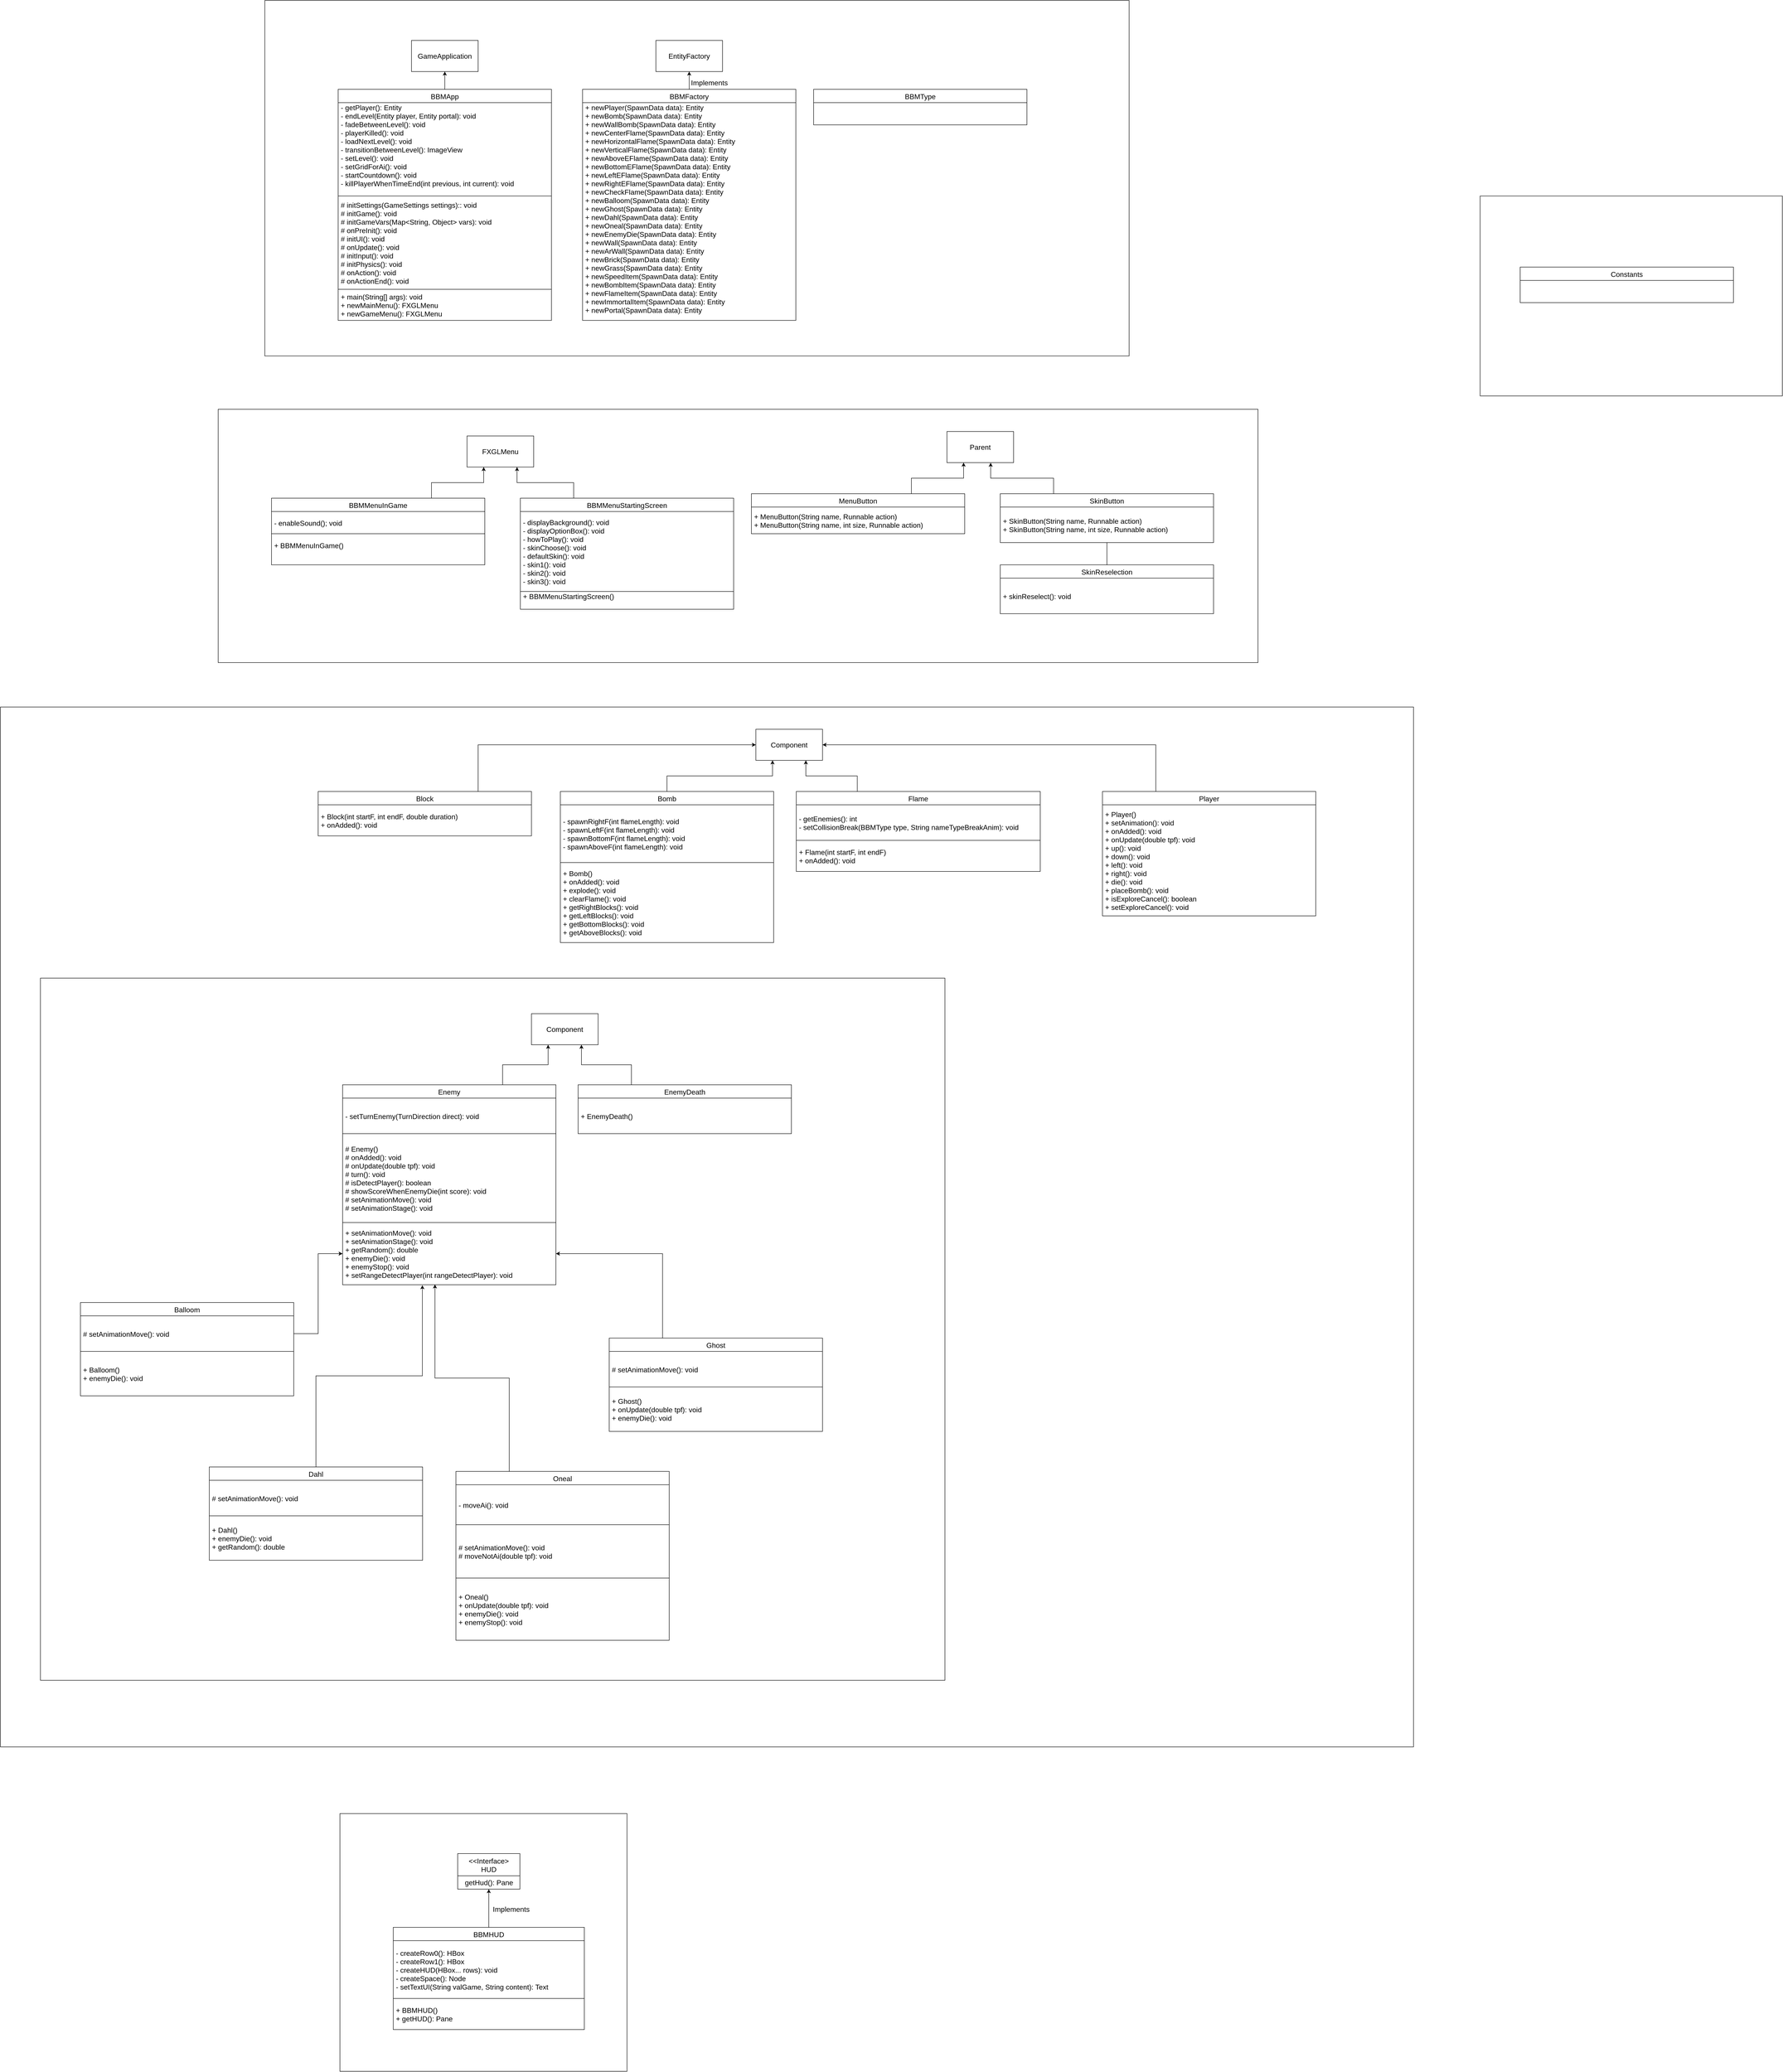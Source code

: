 <mxfile version="20.3.0" type="device"><diagram id="C5RBs43oDa-KdzZeNtuy" name="Page-1"><mxGraphModel dx="3180" dy="5596" grid="1" gridSize="10" guides="1" tooltips="1" connect="1" arrows="1" fold="1" page="1" pageScale="1" pageWidth="827" pageHeight="1169" math="0" shadow="0"><root><mxCell id="WIyWlLk6GJQsqaUBKTNV-0"/><mxCell id="WIyWlLk6GJQsqaUBKTNV-1" parent="WIyWlLk6GJQsqaUBKTNV-0"/><mxCell id="BNBOsmYsRBsAMC3zq-Z1-4" value="GameApplication" style="rounded=0;whiteSpace=wrap;html=1;fontSize=16;" vertex="1" parent="WIyWlLk6GJQsqaUBKTNV-1"><mxGeometry x="135" y="-270" width="150" height="70" as="geometry"/></mxCell><mxCell id="BNBOsmYsRBsAMC3zq-Z1-108" style="edgeStyle=orthogonalEdgeStyle;rounded=0;orthogonalLoop=1;jettySize=auto;html=1;exitX=0.5;exitY=0;exitDx=0;exitDy=0;fontSize=16;" edge="1" parent="WIyWlLk6GJQsqaUBKTNV-1" source="BNBOsmYsRBsAMC3zq-Z1-5" target="BNBOsmYsRBsAMC3zq-Z1-4"><mxGeometry relative="1" as="geometry"/></mxCell><mxCell id="BNBOsmYsRBsAMC3zq-Z1-5" value="BBMApp" style="swimlane;fontStyle=0;childLayout=stackLayout;horizontal=1;startSize=30;horizontalStack=0;resizeParent=1;resizeParentMax=0;resizeLast=0;collapsible=1;marginBottom=0;strokeColor=default;fontSize=16;" vertex="1" parent="WIyWlLk6GJQsqaUBKTNV-1"><mxGeometry x="-30" y="-160" width="480" height="520" as="geometry"/></mxCell><mxCell id="BNBOsmYsRBsAMC3zq-Z1-6" value="- getPlayer(): Entity&#10;- endLevel(Entity player, Entity portal): void&#10;- fadeBetweenLevel(): void&#10;- playerKilled(): void&#10;- loadNextLevel(): void&#10;- transitionBetweenLevel(): ImageView&#10;- setLevel(): void&#10;- setGridForAi(): void&#10;- startCountdown(): void&#10;- killPlayerWhenTimeEnd(int previous, int current): void&#10;" style="text;strokeColor=default;fillColor=none;align=left;verticalAlign=middle;spacingLeft=4;spacingRight=4;overflow=hidden;points=[[0,0.5],[1,0.5]];portConstraint=eastwest;rotatable=0;fontSize=16;" vertex="1" parent="BNBOsmYsRBsAMC3zq-Z1-5"><mxGeometry y="30" width="480" height="210" as="geometry"/></mxCell><mxCell id="BNBOsmYsRBsAMC3zq-Z1-7" value="# initSettings(GameSettings settings):: void&#10;# initGame(): void&#10;# initGameVars(Map&lt;String, Object&gt; vars): void&#10;# onPreInit(): void&#10;# initUI(): void&#10;# onUpdate(): void&#10;# initInput(): void&#10;# initPhysics(): void&#10;# onAction(): void&#10;# onActionEnd(): void" style="text;strokeColor=default;fillColor=none;align=left;verticalAlign=middle;spacingLeft=4;spacingRight=4;overflow=hidden;points=[[0,0.5],[1,0.5]];portConstraint=eastwest;rotatable=0;fontSize=16;" vertex="1" parent="BNBOsmYsRBsAMC3zq-Z1-5"><mxGeometry y="240" width="480" height="210" as="geometry"/></mxCell><mxCell id="BNBOsmYsRBsAMC3zq-Z1-8" value="+ main(String[] args): void&#10;+ newMainMenu(): FXGLMenu&#10;+ newGameMenu(): FXGLMenu" style="text;strokeColor=none;fillColor=none;align=left;verticalAlign=middle;spacingLeft=4;spacingRight=4;overflow=hidden;points=[[0,0.5],[1,0.5]];portConstraint=eastwest;rotatable=0;fontSize=16;" vertex="1" parent="BNBOsmYsRBsAMC3zq-Z1-5"><mxGeometry y="450" width="480" height="70" as="geometry"/></mxCell><mxCell id="BNBOsmYsRBsAMC3zq-Z1-109" style="edgeStyle=orthogonalEdgeStyle;rounded=0;orthogonalLoop=1;jettySize=auto;html=1;exitX=0.5;exitY=0;exitDx=0;exitDy=0;entryX=0.5;entryY=1;entryDx=0;entryDy=0;fontSize=16;" edge="1" parent="WIyWlLk6GJQsqaUBKTNV-1" source="BNBOsmYsRBsAMC3zq-Z1-13" target="BNBOsmYsRBsAMC3zq-Z1-17"><mxGeometry relative="1" as="geometry"/></mxCell><mxCell id="BNBOsmYsRBsAMC3zq-Z1-13" value="BBMFactory" style="swimlane;fontStyle=0;childLayout=stackLayout;horizontal=1;startSize=30;horizontalStack=0;resizeParent=1;resizeParentMax=0;resizeLast=0;collapsible=1;marginBottom=0;strokeColor=default;fontSize=16;" vertex="1" parent="WIyWlLk6GJQsqaUBKTNV-1"><mxGeometry x="520" y="-160" width="480" height="520" as="geometry"/></mxCell><mxCell id="BNBOsmYsRBsAMC3zq-Z1-16" value="+ newPlayer(SpawnData data): Entity&#10;+ newBomb(SpawnData data): Entity&#10;+ newWallBomb(SpawnData data): Entity&#10;+ newCenterFlame(SpawnData data): Entity&#10;+ newHorizontalFlame(SpawnData data): Entity&#10;+ newVerticalFlame(SpawnData data): Entity&#10;+ newAboveEFlame(SpawnData data): Entity&#10;+ newBottomEFlame(SpawnData data): Entity&#10;+ newLeftEFlame(SpawnData data): Entity&#10;+ newRightEFlame(SpawnData data): Entity&#10;+ newCheckFlame(SpawnData data): Entity&#10;+ newBalloom(SpawnData data): Entity&#10;+ newGhost(SpawnData data): Entity&#10;+ newDahl(SpawnData data): Entity&#10;+ newOneal(SpawnData data): Entity&#10;+ newEnemyDie(SpawnData data): Entity&#10;+ newWall(SpawnData data): Entity&#10;+ newArWall(SpawnData data): Entity&#10;+ newBrick(SpawnData data): Entity&#10;+ newGrass(SpawnData data): Entity&#10;+ newSpeedItem(SpawnData data): Entity&#10;+ newBombItem(SpawnData data): Entity&#10;+ newFlameItem(SpawnData data): Entity&#10;+ newImmortalItem(SpawnData data): Entity&#10;+ newPortal(SpawnData data): Entity&#10;&#10;" style="text;strokeColor=none;fillColor=none;align=left;verticalAlign=middle;spacingLeft=4;spacingRight=4;overflow=hidden;points=[[0,0.5],[1,0.5]];portConstraint=eastwest;rotatable=0;fontSize=16;" vertex="1" parent="BNBOsmYsRBsAMC3zq-Z1-13"><mxGeometry y="30" width="480" height="490" as="geometry"/></mxCell><mxCell id="BNBOsmYsRBsAMC3zq-Z1-17" value="EntityFactory" style="rounded=0;whiteSpace=wrap;html=1;fontSize=16;" vertex="1" parent="WIyWlLk6GJQsqaUBKTNV-1"><mxGeometry x="685" y="-270" width="150" height="70" as="geometry"/></mxCell><mxCell id="BNBOsmYsRBsAMC3zq-Z1-18" value="BBMType" style="swimlane;fontStyle=0;childLayout=stackLayout;horizontal=1;startSize=30;horizontalStack=0;resizeParent=1;resizeParentMax=0;resizeLast=0;collapsible=1;marginBottom=0;strokeColor=default;fontSize=16;" vertex="1" parent="WIyWlLk6GJQsqaUBKTNV-1"><mxGeometry x="1040" y="-160" width="480" height="80" as="geometry"/></mxCell><mxCell id="BNBOsmYsRBsAMC3zq-Z1-102" style="edgeStyle=orthogonalEdgeStyle;rounded=0;orthogonalLoop=1;jettySize=auto;html=1;exitX=0.75;exitY=0;exitDx=0;exitDy=0;entryX=0.25;entryY=1;entryDx=0;entryDy=0;fontSize=16;" edge="1" parent="WIyWlLk6GJQsqaUBKTNV-1" source="BNBOsmYsRBsAMC3zq-Z1-21" target="BNBOsmYsRBsAMC3zq-Z1-25"><mxGeometry relative="1" as="geometry"/></mxCell><mxCell id="BNBOsmYsRBsAMC3zq-Z1-21" value="BBMMenuInGame" style="swimlane;fontStyle=0;childLayout=stackLayout;horizontal=1;startSize=30;horizontalStack=0;resizeParent=1;resizeParentMax=0;resizeLast=0;collapsible=1;marginBottom=0;strokeColor=default;fontSize=16;" vertex="1" parent="WIyWlLk6GJQsqaUBKTNV-1"><mxGeometry x="-180" y="760" width="480" height="150" as="geometry"/></mxCell><mxCell id="BNBOsmYsRBsAMC3zq-Z1-22" value="- enableSound(); void" style="text;strokeColor=default;fillColor=none;align=left;verticalAlign=middle;spacingLeft=4;spacingRight=4;overflow=hidden;points=[[0,0.5],[1,0.5]];portConstraint=eastwest;rotatable=0;fontSize=16;" vertex="1" parent="BNBOsmYsRBsAMC3zq-Z1-21"><mxGeometry y="30" width="480" height="50" as="geometry"/></mxCell><mxCell id="BNBOsmYsRBsAMC3zq-Z1-24" value="+ BBMMenuInGame()&#10;" style="text;strokeColor=none;fillColor=none;align=left;verticalAlign=middle;spacingLeft=4;spacingRight=4;overflow=hidden;points=[[0,0.5],[1,0.5]];portConstraint=eastwest;rotatable=0;fontSize=16;" vertex="1" parent="BNBOsmYsRBsAMC3zq-Z1-21"><mxGeometry y="80" width="480" height="70" as="geometry"/></mxCell><mxCell id="BNBOsmYsRBsAMC3zq-Z1-25" value="FXGLMenu" style="rounded=0;whiteSpace=wrap;html=1;fontSize=16;" vertex="1" parent="WIyWlLk6GJQsqaUBKTNV-1"><mxGeometry x="260" y="620" width="150" height="70" as="geometry"/></mxCell><mxCell id="BNBOsmYsRBsAMC3zq-Z1-103" style="edgeStyle=orthogonalEdgeStyle;rounded=0;orthogonalLoop=1;jettySize=auto;html=1;exitX=0.25;exitY=0;exitDx=0;exitDy=0;entryX=0.75;entryY=1;entryDx=0;entryDy=0;fontSize=16;" edge="1" parent="WIyWlLk6GJQsqaUBKTNV-1" source="BNBOsmYsRBsAMC3zq-Z1-29" target="BNBOsmYsRBsAMC3zq-Z1-25"><mxGeometry relative="1" as="geometry"/></mxCell><mxCell id="BNBOsmYsRBsAMC3zq-Z1-29" value="BBMMenuStartingScreen" style="swimlane;fontStyle=0;childLayout=stackLayout;horizontal=1;startSize=30;horizontalStack=0;resizeParent=1;resizeParentMax=0;resizeLast=0;collapsible=1;marginBottom=0;strokeColor=default;fontSize=16;" vertex="1" parent="WIyWlLk6GJQsqaUBKTNV-1"><mxGeometry x="380" y="760" width="480" height="250" as="geometry"/></mxCell><mxCell id="BNBOsmYsRBsAMC3zq-Z1-30" value="- displayBackground(): void&#10;- displayOptionBox(): void&#10;- howToPlay(): void&#10;- skinChoose(): void&#10;- defaultSkin(): void&#10;- skin1(): void&#10;- skin2(): void&#10;- skin3(): void" style="text;strokeColor=default;fillColor=none;align=left;verticalAlign=middle;spacingLeft=4;spacingRight=4;overflow=hidden;points=[[0,0.5],[1,0.5]];portConstraint=eastwest;rotatable=0;fontSize=16;" vertex="1" parent="BNBOsmYsRBsAMC3zq-Z1-29"><mxGeometry y="30" width="480" height="180" as="geometry"/></mxCell><mxCell id="BNBOsmYsRBsAMC3zq-Z1-32" value="+ BBMMenuStartingScreen()&#10;&#10;" style="text;strokeColor=none;fillColor=none;align=left;verticalAlign=middle;spacingLeft=4;spacingRight=4;overflow=hidden;points=[[0,0.5],[1,0.5]];portConstraint=eastwest;rotatable=0;fontSize=16;" vertex="1" parent="BNBOsmYsRBsAMC3zq-Z1-29"><mxGeometry y="210" width="480" height="40" as="geometry"/></mxCell><mxCell id="BNBOsmYsRBsAMC3zq-Z1-104" style="edgeStyle=orthogonalEdgeStyle;rounded=0;orthogonalLoop=1;jettySize=auto;html=1;exitX=0.75;exitY=0;exitDx=0;exitDy=0;entryX=0.25;entryY=1;entryDx=0;entryDy=0;fontSize=16;" edge="1" parent="WIyWlLk6GJQsqaUBKTNV-1" source="BNBOsmYsRBsAMC3zq-Z1-33" target="BNBOsmYsRBsAMC3zq-Z1-38"><mxGeometry relative="1" as="geometry"/></mxCell><mxCell id="BNBOsmYsRBsAMC3zq-Z1-33" value="MenuButton" style="swimlane;fontStyle=0;childLayout=stackLayout;horizontal=1;startSize=30;horizontalStack=0;resizeParent=1;resizeParentMax=0;resizeLast=0;collapsible=1;marginBottom=0;strokeColor=default;fontSize=16;" vertex="1" parent="WIyWlLk6GJQsqaUBKTNV-1"><mxGeometry x="900" y="750" width="480" height="90" as="geometry"/></mxCell><mxCell id="BNBOsmYsRBsAMC3zq-Z1-35" value="+ MenuButton(String name, Runnable action)&#10;+ MenuButton(String name, int size, Runnable action)" style="text;strokeColor=none;fillColor=none;align=left;verticalAlign=middle;spacingLeft=4;spacingRight=4;overflow=hidden;points=[[0,0.5],[1,0.5]];portConstraint=eastwest;rotatable=0;fontSize=16;" vertex="1" parent="BNBOsmYsRBsAMC3zq-Z1-33"><mxGeometry y="30" width="480" height="60" as="geometry"/></mxCell><mxCell id="BNBOsmYsRBsAMC3zq-Z1-105" style="edgeStyle=orthogonalEdgeStyle;rounded=0;orthogonalLoop=1;jettySize=auto;html=1;exitX=0.25;exitY=0;exitDx=0;exitDy=0;entryX=0.656;entryY=1.005;entryDx=0;entryDy=0;entryPerimeter=0;fontSize=16;" edge="1" parent="WIyWlLk6GJQsqaUBKTNV-1" source="BNBOsmYsRBsAMC3zq-Z1-36" target="BNBOsmYsRBsAMC3zq-Z1-38"><mxGeometry relative="1" as="geometry"/></mxCell><mxCell id="BNBOsmYsRBsAMC3zq-Z1-36" value="SkinButton" style="swimlane;fontStyle=0;childLayout=stackLayout;horizontal=1;startSize=30;horizontalStack=0;resizeParent=1;resizeParentMax=0;resizeLast=0;collapsible=1;marginBottom=0;strokeColor=default;fontSize=16;" vertex="1" parent="WIyWlLk6GJQsqaUBKTNV-1"><mxGeometry x="1460" y="750" width="480" height="110" as="geometry"/></mxCell><mxCell id="BNBOsmYsRBsAMC3zq-Z1-37" value="+ SkinButton(String name, Runnable action)&#10;+ SkinButton(String name, int size, Runnable action)" style="text;strokeColor=none;fillColor=none;align=left;verticalAlign=middle;spacingLeft=4;spacingRight=4;overflow=hidden;points=[[0,0.5],[1,0.5]];portConstraint=eastwest;rotatable=0;fontSize=16;" vertex="1" parent="BNBOsmYsRBsAMC3zq-Z1-36"><mxGeometry y="30" width="480" height="80" as="geometry"/></mxCell><mxCell id="BNBOsmYsRBsAMC3zq-Z1-38" value="Parent" style="rounded=0;whiteSpace=wrap;html=1;fontSize=16;" vertex="1" parent="WIyWlLk6GJQsqaUBKTNV-1"><mxGeometry x="1340" y="610" width="150" height="70" as="geometry"/></mxCell><mxCell id="BNBOsmYsRBsAMC3zq-Z1-39" value="SkinReselection" style="swimlane;fontStyle=0;childLayout=stackLayout;horizontal=1;startSize=30;horizontalStack=0;resizeParent=1;resizeParentMax=0;resizeLast=0;collapsible=1;marginBottom=0;strokeColor=default;fontSize=16;" vertex="1" parent="WIyWlLk6GJQsqaUBKTNV-1"><mxGeometry x="1460" y="910" width="480" height="110" as="geometry"/></mxCell><mxCell id="BNBOsmYsRBsAMC3zq-Z1-40" value="+ skinReselect(): void" style="text;strokeColor=none;fillColor=none;align=left;verticalAlign=middle;spacingLeft=4;spacingRight=4;overflow=hidden;points=[[0,0.5],[1,0.5]];portConstraint=eastwest;rotatable=0;fontSize=16;" vertex="1" parent="BNBOsmYsRBsAMC3zq-Z1-39"><mxGeometry y="30" width="480" height="80" as="geometry"/></mxCell><mxCell id="BNBOsmYsRBsAMC3zq-Z1-42" value="Constants" style="swimlane;fontStyle=0;childLayout=stackLayout;horizontal=1;startSize=30;horizontalStack=0;resizeParent=1;resizeParentMax=0;resizeLast=0;collapsible=1;marginBottom=0;strokeColor=default;fontSize=16;" vertex="1" parent="WIyWlLk6GJQsqaUBKTNV-1"><mxGeometry x="2630" y="240" width="480" height="80" as="geometry"/></mxCell><mxCell id="BNBOsmYsRBsAMC3zq-Z1-97" style="edgeStyle=orthogonalEdgeStyle;rounded=0;orthogonalLoop=1;jettySize=auto;html=1;exitX=0.75;exitY=0;exitDx=0;exitDy=0;entryX=0;entryY=0.5;entryDx=0;entryDy=0;fontSize=16;" edge="1" parent="WIyWlLk6GJQsqaUBKTNV-1" source="BNBOsmYsRBsAMC3zq-Z1-43" target="BNBOsmYsRBsAMC3zq-Z1-47"><mxGeometry relative="1" as="geometry"/></mxCell><mxCell id="BNBOsmYsRBsAMC3zq-Z1-43" value="Block" style="swimlane;fontStyle=0;childLayout=stackLayout;horizontal=1;startSize=30;horizontalStack=0;resizeParent=1;resizeParentMax=0;resizeLast=0;collapsible=1;marginBottom=0;strokeColor=default;fontSize=16;" vertex="1" parent="WIyWlLk6GJQsqaUBKTNV-1"><mxGeometry x="-75" y="1420" width="480" height="100" as="geometry"/></mxCell><mxCell id="BNBOsmYsRBsAMC3zq-Z1-46" value="+ Block(int startF, int endF, double duration)&#10;+ onAdded(): void" style="text;strokeColor=none;fillColor=none;align=left;verticalAlign=middle;spacingLeft=4;spacingRight=4;overflow=hidden;points=[[0,0.5],[1,0.5]];portConstraint=eastwest;rotatable=0;fontSize=16;" vertex="1" parent="BNBOsmYsRBsAMC3zq-Z1-43"><mxGeometry y="30" width="480" height="70" as="geometry"/></mxCell><mxCell id="BNBOsmYsRBsAMC3zq-Z1-47" value="Component" style="rounded=0;whiteSpace=wrap;html=1;fontSize=16;" vertex="1" parent="WIyWlLk6GJQsqaUBKTNV-1"><mxGeometry x="910" y="1280" width="150" height="70" as="geometry"/></mxCell><mxCell id="BNBOsmYsRBsAMC3zq-Z1-98" style="edgeStyle=orthogonalEdgeStyle;rounded=0;orthogonalLoop=1;jettySize=auto;html=1;exitX=0.5;exitY=0;exitDx=0;exitDy=0;entryX=0.25;entryY=1;entryDx=0;entryDy=0;fontSize=16;" edge="1" parent="WIyWlLk6GJQsqaUBKTNV-1" source="BNBOsmYsRBsAMC3zq-Z1-48" target="BNBOsmYsRBsAMC3zq-Z1-47"><mxGeometry relative="1" as="geometry"/></mxCell><mxCell id="BNBOsmYsRBsAMC3zq-Z1-48" value="Bomb" style="swimlane;fontStyle=0;childLayout=stackLayout;horizontal=1;startSize=30;horizontalStack=0;resizeParent=1;resizeParentMax=0;resizeLast=0;collapsible=1;marginBottom=0;strokeColor=default;fontSize=16;" vertex="1" parent="WIyWlLk6GJQsqaUBKTNV-1"><mxGeometry x="470" y="1420" width="480" height="340" as="geometry"/></mxCell><mxCell id="BNBOsmYsRBsAMC3zq-Z1-49" value="- spawnRightF(int flameLength): void&#10;- spawnLeftF(int flameLength): void&#10;- spawnBottomF(int flameLength): void&#10;- spawnAboveF(int flameLength): void" style="text;strokeColor=default;fillColor=none;align=left;verticalAlign=middle;spacingLeft=4;spacingRight=4;overflow=hidden;points=[[0,0.5],[1,0.5]];portConstraint=eastwest;rotatable=0;fontSize=16;" vertex="1" parent="BNBOsmYsRBsAMC3zq-Z1-48"><mxGeometry y="30" width="480" height="130" as="geometry"/></mxCell><mxCell id="BNBOsmYsRBsAMC3zq-Z1-51" value="+ Bomb()&#10;+ onAdded(): void&#10;+ explode(): void&#10;+ clearFlame(): void&#10;+ getRightBlocks(): void&#10;+ getLeftBlocks(): void&#10;+ getBottomBlocks(): void&#10;+ getAboveBlocks(): void" style="text;strokeColor=none;fillColor=none;align=left;verticalAlign=middle;spacingLeft=4;spacingRight=4;overflow=hidden;points=[[0,0.5],[1,0.5]];portConstraint=eastwest;rotatable=0;fontSize=16;" vertex="1" parent="BNBOsmYsRBsAMC3zq-Z1-48"><mxGeometry y="160" width="480" height="180" as="geometry"/></mxCell><mxCell id="BNBOsmYsRBsAMC3zq-Z1-99" style="edgeStyle=orthogonalEdgeStyle;rounded=0;orthogonalLoop=1;jettySize=auto;html=1;exitX=0.25;exitY=0;exitDx=0;exitDy=0;entryX=0.75;entryY=1;entryDx=0;entryDy=0;fontSize=16;" edge="1" parent="WIyWlLk6GJQsqaUBKTNV-1" source="BNBOsmYsRBsAMC3zq-Z1-52" target="BNBOsmYsRBsAMC3zq-Z1-47"><mxGeometry relative="1" as="geometry"/></mxCell><mxCell id="BNBOsmYsRBsAMC3zq-Z1-52" value="Flame" style="swimlane;fontStyle=0;childLayout=stackLayout;horizontal=1;startSize=30;horizontalStack=0;resizeParent=1;resizeParentMax=0;resizeLast=0;collapsible=1;marginBottom=0;strokeColor=default;fontSize=16;" vertex="1" parent="WIyWlLk6GJQsqaUBKTNV-1"><mxGeometry x="1001" y="1420" width="549" height="180" as="geometry"/></mxCell><mxCell id="BNBOsmYsRBsAMC3zq-Z1-53" value="- getEnemies(): int&#10;- setCollisionBreak(BBMType type, String nameTypeBreakAnim): void" style="text;strokeColor=default;fillColor=none;align=left;verticalAlign=middle;spacingLeft=4;spacingRight=4;overflow=hidden;points=[[0,0.5],[1,0.5]];portConstraint=eastwest;rotatable=0;fontSize=16;" vertex="1" parent="BNBOsmYsRBsAMC3zq-Z1-52"><mxGeometry y="30" width="549" height="80" as="geometry"/></mxCell><mxCell id="BNBOsmYsRBsAMC3zq-Z1-55" value="+ Flame(int startF, int endF)&#10;+ onAdded(): void" style="text;strokeColor=none;fillColor=none;align=left;verticalAlign=middle;spacingLeft=4;spacingRight=4;overflow=hidden;points=[[0,0.5],[1,0.5]];portConstraint=eastwest;rotatable=0;fontSize=16;" vertex="1" parent="BNBOsmYsRBsAMC3zq-Z1-52"><mxGeometry y="110" width="549" height="70" as="geometry"/></mxCell><mxCell id="BNBOsmYsRBsAMC3zq-Z1-100" style="edgeStyle=orthogonalEdgeStyle;rounded=0;orthogonalLoop=1;jettySize=auto;html=1;exitX=0.25;exitY=0;exitDx=0;exitDy=0;entryX=1;entryY=0.5;entryDx=0;entryDy=0;fontSize=16;" edge="1" parent="WIyWlLk6GJQsqaUBKTNV-1" source="BNBOsmYsRBsAMC3zq-Z1-57" target="BNBOsmYsRBsAMC3zq-Z1-47"><mxGeometry relative="1" as="geometry"/></mxCell><mxCell id="BNBOsmYsRBsAMC3zq-Z1-57" value="Player" style="swimlane;fontStyle=0;childLayout=stackLayout;horizontal=1;startSize=30;horizontalStack=0;resizeParent=1;resizeParentMax=0;resizeLast=0;collapsible=1;marginBottom=0;strokeColor=default;fontSize=16;" vertex="1" parent="WIyWlLk6GJQsqaUBKTNV-1"><mxGeometry x="1690" y="1420" width="480" height="280" as="geometry"/></mxCell><mxCell id="BNBOsmYsRBsAMC3zq-Z1-60" value="+ Player()&#10;+ setAnimation(): void&#10;+ onAdded(): void&#10;+ onUpdate(double tpf): void&#10;+ up(): void&#10;+ down(): void&#10;+ left(): void&#10;+ right(): void&#10;+ die(): void&#10;+ placeBomb(): void&#10;+ isExploreCancel(): boolean&#10;+ setExploreCancel(): void" style="text;strokeColor=none;fillColor=none;align=left;verticalAlign=middle;spacingLeft=4;spacingRight=4;overflow=hidden;points=[[0,0.5],[1,0.5]];portConstraint=eastwest;rotatable=0;fontSize=16;" vertex="1" parent="BNBOsmYsRBsAMC3zq-Z1-57"><mxGeometry y="30" width="480" height="250" as="geometry"/></mxCell><mxCell id="BNBOsmYsRBsAMC3zq-Z1-93" style="edgeStyle=orthogonalEdgeStyle;rounded=0;orthogonalLoop=1;jettySize=auto;html=1;exitX=0.75;exitY=0;exitDx=0;exitDy=0;entryX=0.25;entryY=1;entryDx=0;entryDy=0;fontSize=16;" edge="1" parent="WIyWlLk6GJQsqaUBKTNV-1" source="BNBOsmYsRBsAMC3zq-Z1-61" target="BNBOsmYsRBsAMC3zq-Z1-65"><mxGeometry relative="1" as="geometry"/></mxCell><mxCell id="BNBOsmYsRBsAMC3zq-Z1-61" value="Enemy" style="swimlane;fontStyle=0;childLayout=stackLayout;horizontal=1;startSize=30;horizontalStack=0;resizeParent=1;resizeParentMax=0;resizeLast=0;collapsible=1;marginBottom=0;strokeColor=default;fontSize=16;" vertex="1" parent="WIyWlLk6GJQsqaUBKTNV-1"><mxGeometry x="-20" y="2080" width="480" height="450" as="geometry"/></mxCell><mxCell id="BNBOsmYsRBsAMC3zq-Z1-62" value="- setTurnEnemy(TurnDirection direct): void" style="text;strokeColor=default;fillColor=none;align=left;verticalAlign=middle;spacingLeft=4;spacingRight=4;overflow=hidden;points=[[0,0.5],[1,0.5]];portConstraint=eastwest;rotatable=0;fontSize=16;" vertex="1" parent="BNBOsmYsRBsAMC3zq-Z1-61"><mxGeometry y="30" width="480" height="80" as="geometry"/></mxCell><mxCell id="BNBOsmYsRBsAMC3zq-Z1-64" value="# Enemy()&#10;# onAdded(): void&#10;# onUpdate(double tpf): void&#10;# turn(): void&#10;# isDetectPlayer(): boolean&#10;# showScoreWhenEnemyDie(int score): void&#10;# setAnimationMove(): void&#10;# setAnimationStage(): void" style="text;strokeColor=none;fillColor=none;align=left;verticalAlign=middle;spacingLeft=4;spacingRight=4;overflow=hidden;points=[[0,0.5],[1,0.5]];portConstraint=eastwest;rotatable=0;fontSize=16;" vertex="1" parent="BNBOsmYsRBsAMC3zq-Z1-61"><mxGeometry y="110" width="480" height="200" as="geometry"/></mxCell><mxCell id="BNBOsmYsRBsAMC3zq-Z1-63" value="+ setAnimationMove(): void&#10;+ setAnimationStage(): void&#10;+ getRandom(): double&#10;+ enemyDie(): void&#10;+ enemyStop(): void&#10;+ setRangeDetectPlayer(int rangeDetectPlayer): void" style="text;strokeColor=default;fillColor=none;align=left;verticalAlign=middle;spacingLeft=4;spacingRight=4;overflow=hidden;points=[[0,0.5],[1,0.5]];portConstraint=eastwest;rotatable=0;fontSize=16;" vertex="1" parent="BNBOsmYsRBsAMC3zq-Z1-61"><mxGeometry y="310" width="480" height="140" as="geometry"/></mxCell><mxCell id="BNBOsmYsRBsAMC3zq-Z1-65" value="Component" style="rounded=0;whiteSpace=wrap;html=1;fontSize=16;" vertex="1" parent="WIyWlLk6GJQsqaUBKTNV-1"><mxGeometry x="405" y="1920" width="150" height="70" as="geometry"/></mxCell><mxCell id="BNBOsmYsRBsAMC3zq-Z1-94" style="edgeStyle=orthogonalEdgeStyle;rounded=0;orthogonalLoop=1;jettySize=auto;html=1;exitX=0.25;exitY=0;exitDx=0;exitDy=0;entryX=0.75;entryY=1;entryDx=0;entryDy=0;fontSize=16;" edge="1" parent="WIyWlLk6GJQsqaUBKTNV-1" source="BNBOsmYsRBsAMC3zq-Z1-66" target="BNBOsmYsRBsAMC3zq-Z1-65"><mxGeometry relative="1" as="geometry"/></mxCell><mxCell id="BNBOsmYsRBsAMC3zq-Z1-66" value="EnemyDeath" style="swimlane;fontStyle=0;childLayout=stackLayout;horizontal=1;startSize=30;horizontalStack=0;resizeParent=1;resizeParentMax=0;resizeLast=0;collapsible=1;marginBottom=0;strokeColor=default;fontSize=16;" vertex="1" parent="WIyWlLk6GJQsqaUBKTNV-1"><mxGeometry x="510" y="2080" width="480" height="110" as="geometry"/></mxCell><mxCell id="BNBOsmYsRBsAMC3zq-Z1-69" value="+ EnemyDeath()" style="text;strokeColor=default;fillColor=none;align=left;verticalAlign=middle;spacingLeft=4;spacingRight=4;overflow=hidden;points=[[0,0.5],[1,0.5]];portConstraint=eastwest;rotatable=0;fontSize=16;" vertex="1" parent="BNBOsmYsRBsAMC3zq-Z1-66"><mxGeometry y="30" width="480" height="80" as="geometry"/></mxCell><mxCell id="BNBOsmYsRBsAMC3zq-Z1-70" value="Balloom" style="swimlane;fontStyle=0;childLayout=stackLayout;horizontal=1;startSize=30;horizontalStack=0;resizeParent=1;resizeParentMax=0;resizeLast=0;collapsible=1;marginBottom=0;strokeColor=default;fontSize=16;" vertex="1" parent="WIyWlLk6GJQsqaUBKTNV-1"><mxGeometry x="-610" y="2570" width="480" height="210" as="geometry"/></mxCell><mxCell id="BNBOsmYsRBsAMC3zq-Z1-72" value="# setAnimationMove(): void" style="text;strokeColor=none;fillColor=none;align=left;verticalAlign=middle;spacingLeft=4;spacingRight=4;overflow=hidden;points=[[0,0.5],[1,0.5]];portConstraint=eastwest;rotatable=0;fontSize=16;" vertex="1" parent="BNBOsmYsRBsAMC3zq-Z1-70"><mxGeometry y="30" width="480" height="80" as="geometry"/></mxCell><mxCell id="BNBOsmYsRBsAMC3zq-Z1-73" value="+ Balloom()&#10;+ enemyDie(): void" style="text;strokeColor=default;fillColor=none;align=left;verticalAlign=middle;spacingLeft=4;spacingRight=4;overflow=hidden;points=[[0,0.5],[1,0.5]];portConstraint=eastwest;rotatable=0;fontSize=16;" vertex="1" parent="BNBOsmYsRBsAMC3zq-Z1-70"><mxGeometry y="110" width="480" height="100" as="geometry"/></mxCell><mxCell id="BNBOsmYsRBsAMC3zq-Z1-90" style="edgeStyle=orthogonalEdgeStyle;rounded=0;orthogonalLoop=1;jettySize=auto;html=1;exitX=0.5;exitY=0;exitDx=0;exitDy=0;entryX=0.374;entryY=1.007;entryDx=0;entryDy=0;entryPerimeter=0;fontSize=16;" edge="1" parent="WIyWlLk6GJQsqaUBKTNV-1" source="BNBOsmYsRBsAMC3zq-Z1-74" target="BNBOsmYsRBsAMC3zq-Z1-63"><mxGeometry relative="1" as="geometry"/></mxCell><mxCell id="BNBOsmYsRBsAMC3zq-Z1-74" value="Dahl" style="swimlane;fontStyle=0;childLayout=stackLayout;horizontal=1;startSize=30;horizontalStack=0;resizeParent=1;resizeParentMax=0;resizeLast=0;collapsible=1;marginBottom=0;strokeColor=default;fontSize=16;" vertex="1" parent="WIyWlLk6GJQsqaUBKTNV-1"><mxGeometry x="-320" y="2940" width="480" height="210" as="geometry"/></mxCell><mxCell id="BNBOsmYsRBsAMC3zq-Z1-75" value="# setAnimationMove(): void" style="text;strokeColor=none;fillColor=none;align=left;verticalAlign=middle;spacingLeft=4;spacingRight=4;overflow=hidden;points=[[0,0.5],[1,0.5]];portConstraint=eastwest;rotatable=0;fontSize=16;" vertex="1" parent="BNBOsmYsRBsAMC3zq-Z1-74"><mxGeometry y="30" width="480" height="80" as="geometry"/></mxCell><mxCell id="BNBOsmYsRBsAMC3zq-Z1-76" value="+ Dahl()&#10;+ enemyDie(): void&#10;+ getRandom(): double" style="text;strokeColor=default;fillColor=none;align=left;verticalAlign=middle;spacingLeft=4;spacingRight=4;overflow=hidden;points=[[0,0.5],[1,0.5]];portConstraint=eastwest;rotatable=0;fontSize=16;" vertex="1" parent="BNBOsmYsRBsAMC3zq-Z1-74"><mxGeometry y="110" width="480" height="100" as="geometry"/></mxCell><mxCell id="BNBOsmYsRBsAMC3zq-Z1-91" style="edgeStyle=orthogonalEdgeStyle;rounded=0;orthogonalLoop=1;jettySize=auto;html=1;exitX=0.25;exitY=0;exitDx=0;exitDy=0;fontSize=16;" edge="1" parent="WIyWlLk6GJQsqaUBKTNV-1" source="BNBOsmYsRBsAMC3zq-Z1-78" target="BNBOsmYsRBsAMC3zq-Z1-63"><mxGeometry relative="1" as="geometry"/></mxCell><mxCell id="BNBOsmYsRBsAMC3zq-Z1-78" value="Ghost" style="swimlane;fontStyle=0;childLayout=stackLayout;horizontal=1;startSize=30;horizontalStack=0;resizeParent=1;resizeParentMax=0;resizeLast=0;collapsible=1;marginBottom=0;strokeColor=default;fontSize=16;" vertex="1" parent="WIyWlLk6GJQsqaUBKTNV-1"><mxGeometry x="580" y="2650" width="480" height="210" as="geometry"/></mxCell><mxCell id="BNBOsmYsRBsAMC3zq-Z1-79" value="# setAnimationMove(): void" style="text;strokeColor=none;fillColor=none;align=left;verticalAlign=middle;spacingLeft=4;spacingRight=4;overflow=hidden;points=[[0,0.5],[1,0.5]];portConstraint=eastwest;rotatable=0;fontSize=16;" vertex="1" parent="BNBOsmYsRBsAMC3zq-Z1-78"><mxGeometry y="30" width="480" height="80" as="geometry"/></mxCell><mxCell id="BNBOsmYsRBsAMC3zq-Z1-80" value="+ Ghost()&#10;+ onUpdate(double tpf): void&#10;+ enemyDie(): void" style="text;strokeColor=default;fillColor=none;align=left;verticalAlign=middle;spacingLeft=4;spacingRight=4;overflow=hidden;points=[[0,0.5],[1,0.5]];portConstraint=eastwest;rotatable=0;fontSize=16;" vertex="1" parent="BNBOsmYsRBsAMC3zq-Z1-78"><mxGeometry y="110" width="480" height="100" as="geometry"/></mxCell><mxCell id="BNBOsmYsRBsAMC3zq-Z1-92" style="edgeStyle=orthogonalEdgeStyle;rounded=0;orthogonalLoop=1;jettySize=auto;html=1;exitX=0.25;exitY=0;exitDx=0;exitDy=0;entryX=0.433;entryY=0.995;entryDx=0;entryDy=0;entryPerimeter=0;fontSize=16;" edge="1" parent="WIyWlLk6GJQsqaUBKTNV-1" source="BNBOsmYsRBsAMC3zq-Z1-84" target="BNBOsmYsRBsAMC3zq-Z1-63"><mxGeometry relative="1" as="geometry"/></mxCell><mxCell id="BNBOsmYsRBsAMC3zq-Z1-84" value="Oneal" style="swimlane;fontStyle=0;childLayout=stackLayout;horizontal=1;startSize=30;horizontalStack=0;resizeParent=1;resizeParentMax=0;resizeLast=0;collapsible=1;marginBottom=0;strokeColor=default;fontSize=16;" vertex="1" parent="WIyWlLk6GJQsqaUBKTNV-1"><mxGeometry x="235" y="2950" width="480" height="380" as="geometry"/></mxCell><mxCell id="BNBOsmYsRBsAMC3zq-Z1-85" value="- moveAi(): void" style="text;strokeColor=default;fillColor=none;align=left;verticalAlign=middle;spacingLeft=4;spacingRight=4;overflow=hidden;points=[[0,0.5],[1,0.5]];portConstraint=eastwest;rotatable=0;fontSize=16;" vertex="1" parent="BNBOsmYsRBsAMC3zq-Z1-84"><mxGeometry y="30" width="480" height="90" as="geometry"/></mxCell><mxCell id="BNBOsmYsRBsAMC3zq-Z1-86" value="# setAnimationMove(): void&#10;# moveNotAi(double tpf): void" style="text;strokeColor=default;fillColor=none;align=left;verticalAlign=middle;spacingLeft=4;spacingRight=4;overflow=hidden;points=[[0,0.5],[1,0.5]];portConstraint=eastwest;rotatable=0;fontSize=16;" vertex="1" parent="BNBOsmYsRBsAMC3zq-Z1-84"><mxGeometry y="120" width="480" height="120" as="geometry"/></mxCell><mxCell id="BNBOsmYsRBsAMC3zq-Z1-87" value="+ Oneal()&#10;+ onUpdate(double tpf): void&#10;+ enemyDie(): void&#10;+ enemyStop(): void" style="text;strokeColor=default;fillColor=none;align=left;verticalAlign=middle;spacingLeft=4;spacingRight=4;overflow=hidden;points=[[0,0.5],[1,0.5]];portConstraint=eastwest;rotatable=0;fontSize=16;" vertex="1" parent="BNBOsmYsRBsAMC3zq-Z1-84"><mxGeometry y="240" width="480" height="140" as="geometry"/></mxCell><mxCell id="BNBOsmYsRBsAMC3zq-Z1-89" style="edgeStyle=orthogonalEdgeStyle;rounded=0;orthogonalLoop=1;jettySize=auto;html=1;exitX=1;exitY=0.5;exitDx=0;exitDy=0;fontSize=16;" edge="1" parent="WIyWlLk6GJQsqaUBKTNV-1" source="BNBOsmYsRBsAMC3zq-Z1-72" target="BNBOsmYsRBsAMC3zq-Z1-63"><mxGeometry relative="1" as="geometry"><mxPoint x="250" y="2540" as="targetPoint"/></mxGeometry></mxCell><mxCell id="BNBOsmYsRBsAMC3zq-Z1-96" value="" style="rounded=0;whiteSpace=wrap;html=1;strokeColor=default;fontSize=16;fillColor=none;" vertex="1" parent="WIyWlLk6GJQsqaUBKTNV-1"><mxGeometry x="-700" y="1840" width="2035.5" height="1580" as="geometry"/></mxCell><mxCell id="BNBOsmYsRBsAMC3zq-Z1-101" value="" style="rounded=0;whiteSpace=wrap;html=1;strokeColor=default;fontSize=16;fillColor=none;" vertex="1" parent="WIyWlLk6GJQsqaUBKTNV-1"><mxGeometry x="-790" y="1230" width="3180" height="2340" as="geometry"/></mxCell><mxCell id="BNBOsmYsRBsAMC3zq-Z1-106" value="" style="endArrow=none;html=1;rounded=0;fontSize=16;exitX=0.5;exitY=0;exitDx=0;exitDy=0;" edge="1" parent="WIyWlLk6GJQsqaUBKTNV-1" source="BNBOsmYsRBsAMC3zq-Z1-39" target="BNBOsmYsRBsAMC3zq-Z1-37"><mxGeometry width="50" height="50" relative="1" as="geometry"><mxPoint x="1630" y="930" as="sourcePoint"/><mxPoint x="1680" y="880" as="targetPoint"/></mxGeometry></mxCell><mxCell id="BNBOsmYsRBsAMC3zq-Z1-107" value="" style="rounded=0;whiteSpace=wrap;html=1;strokeColor=default;fontSize=16;fillColor=none;" vertex="1" parent="WIyWlLk6GJQsqaUBKTNV-1"><mxGeometry x="-300" y="560" width="2340" height="570" as="geometry"/></mxCell><mxCell id="BNBOsmYsRBsAMC3zq-Z1-110" value="Implements" style="text;html=1;align=center;verticalAlign=middle;resizable=0;points=[];autosize=1;strokeColor=none;fillColor=none;fontSize=16;" vertex="1" parent="WIyWlLk6GJQsqaUBKTNV-1"><mxGeometry x="750" y="-190" width="110" height="30" as="geometry"/></mxCell><mxCell id="BNBOsmYsRBsAMC3zq-Z1-111" value="" style="rounded=0;whiteSpace=wrap;html=1;strokeColor=default;fontSize=16;fillColor=none;" vertex="1" parent="WIyWlLk6GJQsqaUBKTNV-1"><mxGeometry x="-195" y="-360" width="1945" height="800" as="geometry"/></mxCell><mxCell id="BNBOsmYsRBsAMC3zq-Z1-112" value="" style="rounded=0;whiteSpace=wrap;html=1;strokeColor=default;fontSize=16;fillColor=none;" vertex="1" parent="WIyWlLk6GJQsqaUBKTNV-1"><mxGeometry x="2540" y="80" width="680" height="450" as="geometry"/></mxCell><mxCell id="BNBOsmYsRBsAMC3zq-Z1-113" value="&lt;&lt;Interface&gt;&#10;HUD" style="swimlane;fontStyle=0;childLayout=stackLayout;horizontal=1;startSize=50;horizontalStack=0;resizeParent=1;resizeParentMax=0;resizeLast=0;collapsible=1;marginBottom=0;strokeColor=default;fontSize=16;fillColor=none;" vertex="1" parent="WIyWlLk6GJQsqaUBKTNV-1"><mxGeometry x="239" y="3810" width="140" height="80" as="geometry"/></mxCell><mxCell id="BNBOsmYsRBsAMC3zq-Z1-117" value="getHud(): Pane" style="text;html=1;align=center;verticalAlign=middle;resizable=0;points=[];autosize=1;strokeColor=none;fillColor=none;fontSize=16;" vertex="1" parent="BNBOsmYsRBsAMC3zq-Z1-113"><mxGeometry y="50" width="140" height="30" as="geometry"/></mxCell><mxCell id="BNBOsmYsRBsAMC3zq-Z1-122" style="edgeStyle=orthogonalEdgeStyle;rounded=0;orthogonalLoop=1;jettySize=auto;html=1;exitX=0.5;exitY=0;exitDx=0;exitDy=0;fontSize=16;" edge="1" parent="WIyWlLk6GJQsqaUBKTNV-1" source="BNBOsmYsRBsAMC3zq-Z1-118" target="BNBOsmYsRBsAMC3zq-Z1-117"><mxGeometry relative="1" as="geometry"/></mxCell><mxCell id="BNBOsmYsRBsAMC3zq-Z1-118" value="BBMHUD" style="swimlane;fontStyle=0;childLayout=stackLayout;horizontal=1;startSize=30;horizontalStack=0;resizeParent=1;resizeParentMax=0;resizeLast=0;collapsible=1;marginBottom=0;strokeColor=default;fontSize=16;fillColor=none;" vertex="1" parent="WIyWlLk6GJQsqaUBKTNV-1"><mxGeometry x="94" y="3976" width="430" height="230" as="geometry"/></mxCell><mxCell id="BNBOsmYsRBsAMC3zq-Z1-119" value="- createRow0(): HBox&#10;- createRow1(): HBox&#10;- createHUD(HBox... rows): void&#10;- createSpace(): Node&#10;- setTextUI(String valGame, String content): Text" style="text;strokeColor=none;fillColor=none;align=left;verticalAlign=middle;spacingLeft=4;spacingRight=4;overflow=hidden;points=[[0,0.5],[1,0.5]];portConstraint=eastwest;rotatable=0;fontSize=16;" vertex="1" parent="BNBOsmYsRBsAMC3zq-Z1-118"><mxGeometry y="30" width="430" height="130" as="geometry"/></mxCell><mxCell id="BNBOsmYsRBsAMC3zq-Z1-120" value="+ BBMHUD()&#10;+ getHUD(): Pane" style="text;strokeColor=default;fillColor=none;align=left;verticalAlign=middle;spacingLeft=4;spacingRight=4;overflow=hidden;points=[[0,0.5],[1,0.5]];portConstraint=eastwest;rotatable=0;fontSize=16;" vertex="1" parent="BNBOsmYsRBsAMC3zq-Z1-118"><mxGeometry y="160" width="430" height="70" as="geometry"/></mxCell><mxCell id="BNBOsmYsRBsAMC3zq-Z1-123" value="Implements" style="text;html=1;align=center;verticalAlign=middle;resizable=0;points=[];autosize=1;strokeColor=none;fillColor=none;fontSize=16;" vertex="1" parent="WIyWlLk6GJQsqaUBKTNV-1"><mxGeometry x="304" y="3920" width="110" height="30" as="geometry"/></mxCell><mxCell id="BNBOsmYsRBsAMC3zq-Z1-124" value="" style="rounded=0;whiteSpace=wrap;html=1;strokeColor=default;fontSize=16;fillColor=none;" vertex="1" parent="WIyWlLk6GJQsqaUBKTNV-1"><mxGeometry x="-26" y="3720" width="646" height="580" as="geometry"/></mxCell></root></mxGraphModel></diagram></mxfile>